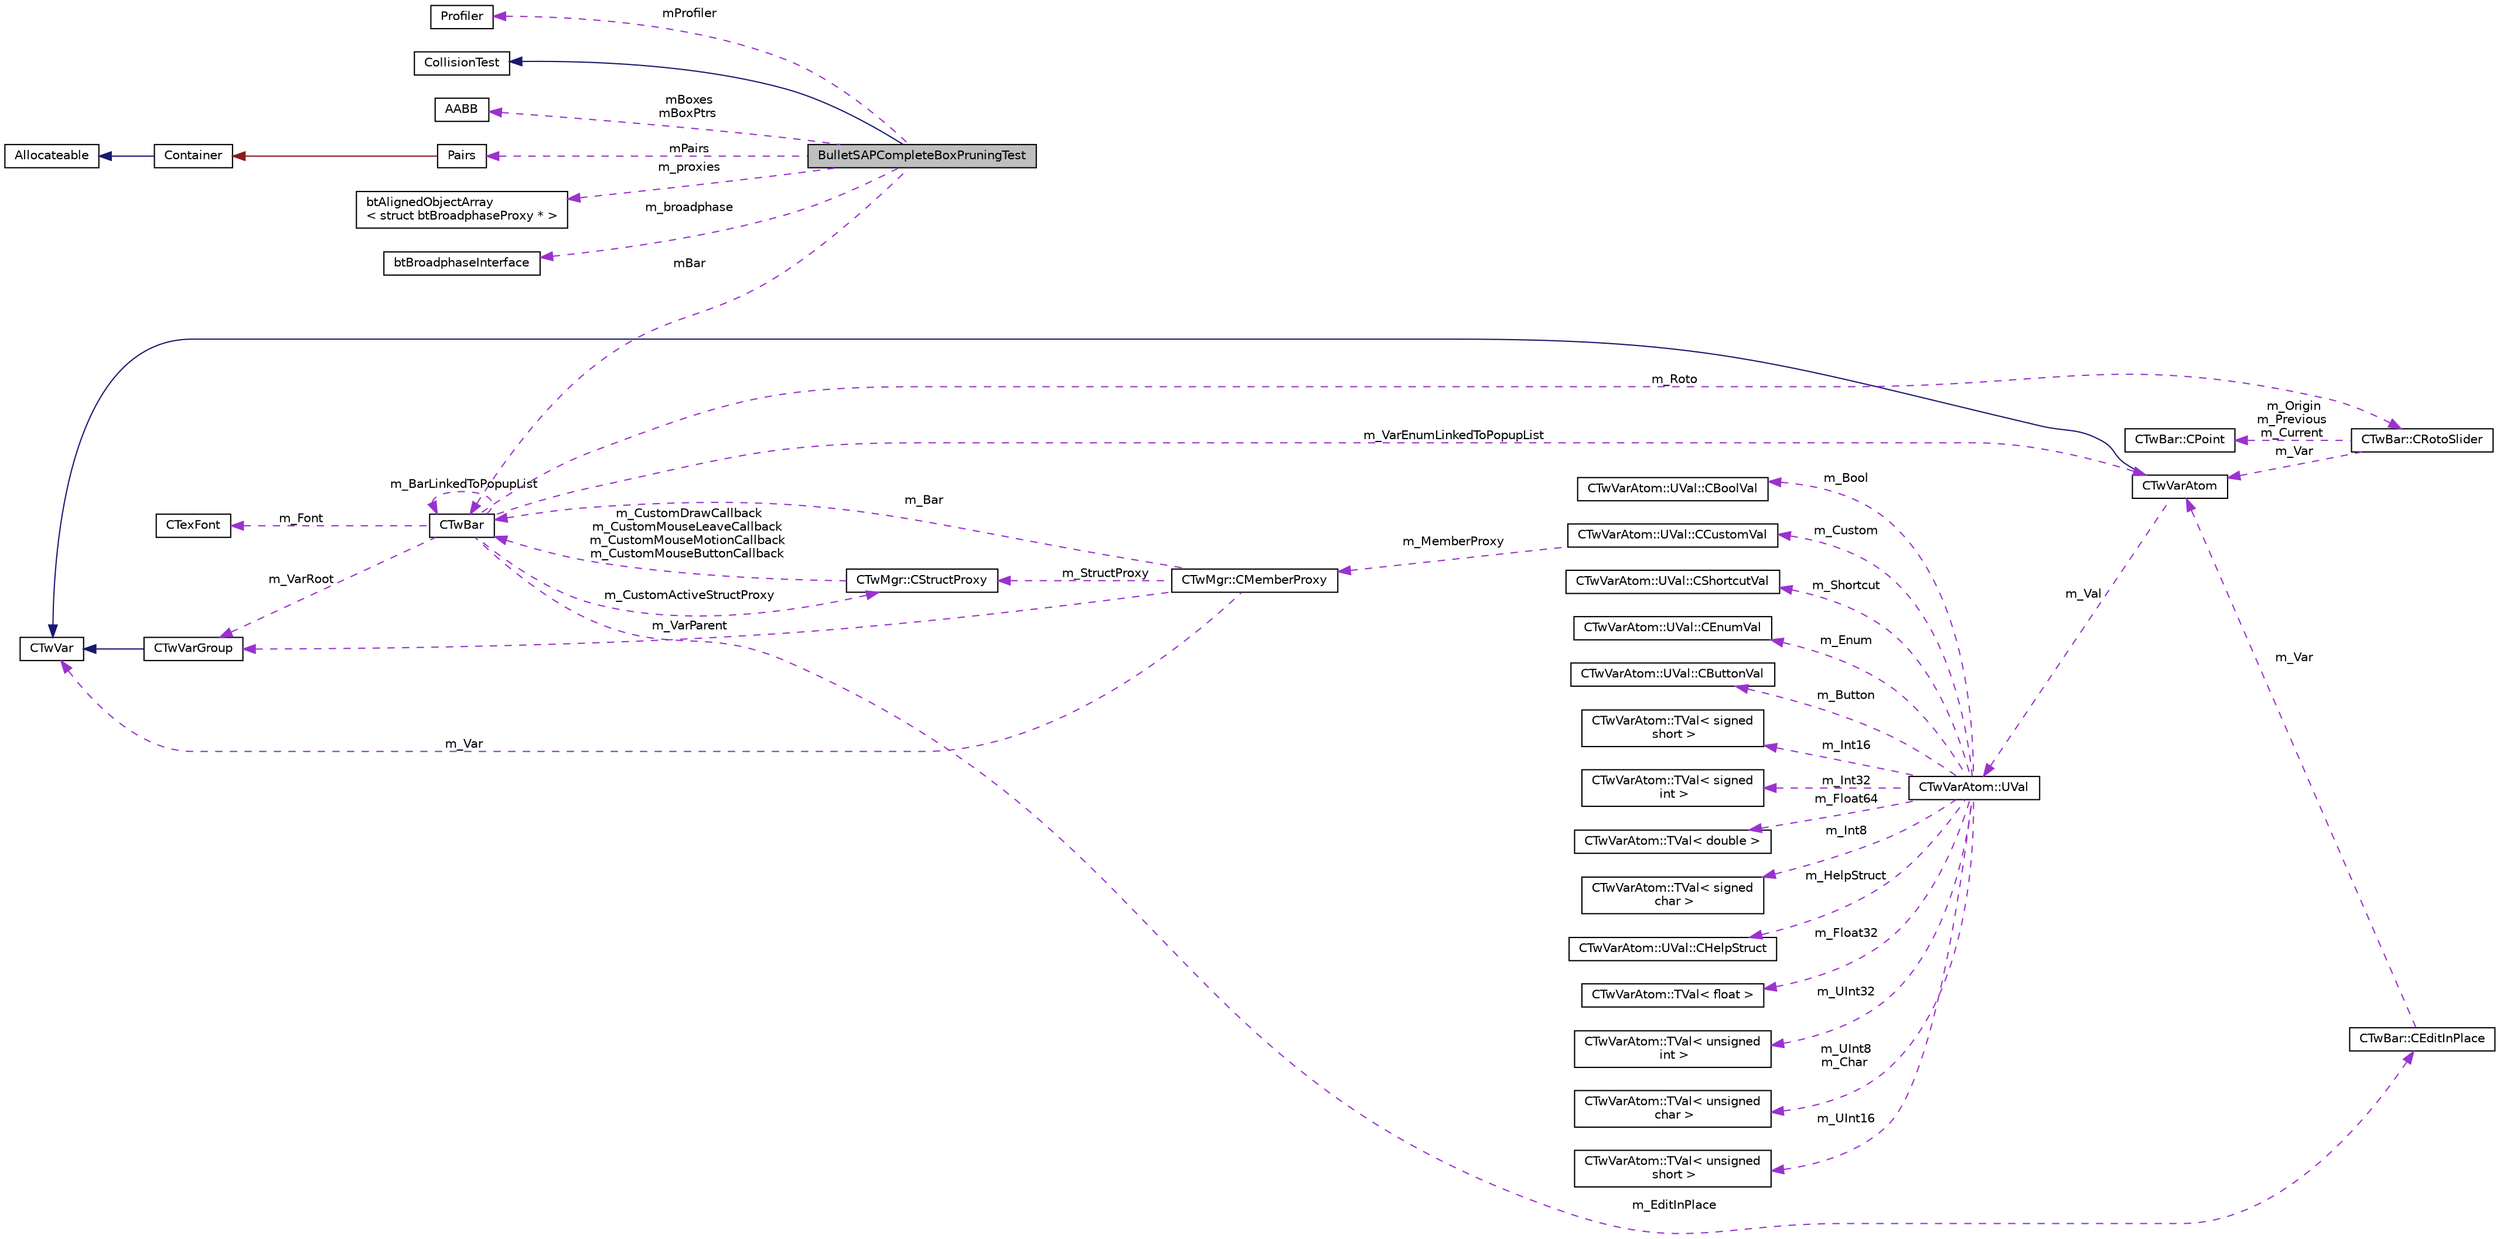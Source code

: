 digraph "BulletSAPCompleteBoxPruningTest"
{
  edge [fontname="Helvetica",fontsize="10",labelfontname="Helvetica",labelfontsize="10"];
  node [fontname="Helvetica",fontsize="10",shape=record];
  rankdir="LR";
  Node1 [label="BulletSAPCompleteBoxPruningTest",height=0.2,width=0.4,color="black", fillcolor="grey75", style="filled", fontcolor="black"];
  Node2 -> Node1 [dir="back",color="midnightblue",fontsize="10",style="solid",fontname="Helvetica"];
  Node2 [label="CollisionTest",height=0.2,width=0.4,color="black", fillcolor="white", style="filled",URL="$class_collision_test.html"];
  Node3 -> Node1 [dir="back",color="darkorchid3",fontsize="10",style="dashed",label=" mBoxes\nmBoxPtrs" ,fontname="Helvetica"];
  Node3 [label="AABB",height=0.2,width=0.4,color="black", fillcolor="white", style="filled",URL="$class_a_a_b_b.html"];
  Node4 -> Node1 [dir="back",color="darkorchid3",fontsize="10",style="dashed",label=" mPairs" ,fontname="Helvetica"];
  Node4 [label="Pairs",height=0.2,width=0.4,color="black", fillcolor="white", style="filled",URL="$class_pairs.html"];
  Node5 -> Node4 [dir="back",color="firebrick4",fontsize="10",style="solid",fontname="Helvetica"];
  Node5 [label="Container",height=0.2,width=0.4,color="black", fillcolor="white", style="filled",URL="$class_container.html"];
  Node6 -> Node5 [dir="back",color="midnightblue",fontsize="10",style="solid",fontname="Helvetica"];
  Node6 [label="Allocateable",height=0.2,width=0.4,color="black", fillcolor="white", style="filled",URL="$class_allocateable.html"];
  Node7 -> Node1 [dir="back",color="darkorchid3",fontsize="10",style="dashed",label=" m_proxies" ,fontname="Helvetica"];
  Node7 [label="btAlignedObjectArray\l\< struct btBroadphaseProxy * \>",height=0.2,width=0.4,color="black", fillcolor="white", style="filled",URL="$classbt_aligned_object_array.html"];
  Node8 -> Node1 [dir="back",color="darkorchid3",fontsize="10",style="dashed",label=" m_broadphase" ,fontname="Helvetica"];
  Node8 [label="btBroadphaseInterface",height=0.2,width=0.4,color="black", fillcolor="white", style="filled",URL="$classbt_broadphase_interface.html"];
  Node9 -> Node1 [dir="back",color="darkorchid3",fontsize="10",style="dashed",label=" mProfiler" ,fontname="Helvetica"];
  Node9 [label="Profiler",height=0.2,width=0.4,color="black", fillcolor="white", style="filled",URL="$class_profiler.html"];
  Node10 -> Node1 [dir="back",color="darkorchid3",fontsize="10",style="dashed",label=" mBar" ,fontname="Helvetica"];
  Node10 [label="CTwBar",height=0.2,width=0.4,color="black", fillcolor="white", style="filled",URL="$struct_c_tw_bar.html"];
  Node11 -> Node10 [dir="back",color="darkorchid3",fontsize="10",style="dashed",label=" m_VarRoot" ,fontname="Helvetica"];
  Node11 [label="CTwVarGroup",height=0.2,width=0.4,color="black", fillcolor="white", style="filled",URL="$struct_c_tw_var_group.html"];
  Node12 -> Node11 [dir="back",color="midnightblue",fontsize="10",style="solid",fontname="Helvetica"];
  Node12 [label="CTwVar",height=0.2,width=0.4,color="black", fillcolor="white", style="filled",URL="$struct_c_tw_var.html"];
  Node13 -> Node10 [dir="back",color="darkorchid3",fontsize="10",style="dashed",label=" m_CustomActiveStructProxy" ,fontname="Helvetica"];
  Node13 [label="CTwMgr::CStructProxy",height=0.2,width=0.4,color="black", fillcolor="white", style="filled",URL="$struct_c_tw_mgr_1_1_c_struct_proxy.html"];
  Node10 -> Node13 [dir="back",color="darkorchid3",fontsize="10",style="dashed",label=" m_CustomDrawCallback\nm_CustomMouseLeaveCallback\nm_CustomMouseMotionCallback\nm_CustomMouseButtonCallback" ,fontname="Helvetica"];
  Node14 -> Node10 [dir="back",color="darkorchid3",fontsize="10",style="dashed",label=" m_Font" ,fontname="Helvetica"];
  Node14 [label="CTexFont",height=0.2,width=0.4,color="black", fillcolor="white", style="filled",URL="$struct_c_tex_font.html"];
  Node15 -> Node10 [dir="back",color="darkorchid3",fontsize="10",style="dashed",label=" m_EditInPlace" ,fontname="Helvetica"];
  Node15 [label="CTwBar::CEditInPlace",height=0.2,width=0.4,color="black", fillcolor="white", style="filled",URL="$struct_c_tw_bar_1_1_c_edit_in_place.html"];
  Node16 -> Node15 [dir="back",color="darkorchid3",fontsize="10",style="dashed",label=" m_Var" ,fontname="Helvetica"];
  Node16 [label="CTwVarAtom",height=0.2,width=0.4,color="black", fillcolor="white", style="filled",URL="$struct_c_tw_var_atom.html"];
  Node12 -> Node16 [dir="back",color="midnightblue",fontsize="10",style="solid",fontname="Helvetica"];
  Node17 -> Node16 [dir="back",color="darkorchid3",fontsize="10",style="dashed",label=" m_Val" ,fontname="Helvetica"];
  Node17 [label="CTwVarAtom::UVal",height=0.2,width=0.4,color="black", fillcolor="white", style="filled",URL="$union_c_tw_var_atom_1_1_u_val.html"];
  Node18 -> Node17 [dir="back",color="darkorchid3",fontsize="10",style="dashed",label=" m_Int16" ,fontname="Helvetica"];
  Node18 [label="CTwVarAtom::TVal\< signed\l short \>",height=0.2,width=0.4,color="black", fillcolor="white", style="filled",URL="$struct_c_tw_var_atom_1_1_t_val.html"];
  Node19 -> Node17 [dir="back",color="darkorchid3",fontsize="10",style="dashed",label=" m_Int32" ,fontname="Helvetica"];
  Node19 [label="CTwVarAtom::TVal\< signed\l int \>",height=0.2,width=0.4,color="black", fillcolor="white", style="filled",URL="$struct_c_tw_var_atom_1_1_t_val.html"];
  Node20 -> Node17 [dir="back",color="darkorchid3",fontsize="10",style="dashed",label=" m_Float64" ,fontname="Helvetica"];
  Node20 [label="CTwVarAtom::TVal\< double \>",height=0.2,width=0.4,color="black", fillcolor="white", style="filled",URL="$struct_c_tw_var_atom_1_1_t_val.html"];
  Node21 -> Node17 [dir="back",color="darkorchid3",fontsize="10",style="dashed",label=" m_Int8" ,fontname="Helvetica"];
  Node21 [label="CTwVarAtom::TVal\< signed\l char \>",height=0.2,width=0.4,color="black", fillcolor="white", style="filled",URL="$struct_c_tw_var_atom_1_1_t_val.html"];
  Node22 -> Node17 [dir="back",color="darkorchid3",fontsize="10",style="dashed",label=" m_HelpStruct" ,fontname="Helvetica"];
  Node22 [label="CTwVarAtom::UVal::CHelpStruct",height=0.2,width=0.4,color="black", fillcolor="white", style="filled",URL="$struct_c_tw_var_atom_1_1_u_val_1_1_c_help_struct.html"];
  Node23 -> Node17 [dir="back",color="darkorchid3",fontsize="10",style="dashed",label=" m_Float32" ,fontname="Helvetica"];
  Node23 [label="CTwVarAtom::TVal\< float \>",height=0.2,width=0.4,color="black", fillcolor="white", style="filled",URL="$struct_c_tw_var_atom_1_1_t_val.html"];
  Node24 -> Node17 [dir="back",color="darkorchid3",fontsize="10",style="dashed",label=" m_UInt32" ,fontname="Helvetica"];
  Node24 [label="CTwVarAtom::TVal\< unsigned\l int \>",height=0.2,width=0.4,color="black", fillcolor="white", style="filled",URL="$struct_c_tw_var_atom_1_1_t_val.html"];
  Node25 -> Node17 [dir="back",color="darkorchid3",fontsize="10",style="dashed",label=" m_UInt8\nm_Char" ,fontname="Helvetica"];
  Node25 [label="CTwVarAtom::TVal\< unsigned\l char \>",height=0.2,width=0.4,color="black", fillcolor="white", style="filled",URL="$struct_c_tw_var_atom_1_1_t_val.html"];
  Node26 -> Node17 [dir="back",color="darkorchid3",fontsize="10",style="dashed",label=" m_UInt16" ,fontname="Helvetica"];
  Node26 [label="CTwVarAtom::TVal\< unsigned\l short \>",height=0.2,width=0.4,color="black", fillcolor="white", style="filled",URL="$struct_c_tw_var_atom_1_1_t_val.html"];
  Node27 -> Node17 [dir="back",color="darkorchid3",fontsize="10",style="dashed",label=" m_Custom" ,fontname="Helvetica"];
  Node27 [label="CTwVarAtom::UVal::CCustomVal",height=0.2,width=0.4,color="black", fillcolor="white", style="filled",URL="$struct_c_tw_var_atom_1_1_u_val_1_1_c_custom_val.html"];
  Node28 -> Node27 [dir="back",color="darkorchid3",fontsize="10",style="dashed",label=" m_MemberProxy" ,fontname="Helvetica"];
  Node28 [label="CTwMgr::CMemberProxy",height=0.2,width=0.4,color="black", fillcolor="white", style="filled",URL="$struct_c_tw_mgr_1_1_c_member_proxy.html"];
  Node11 -> Node28 [dir="back",color="darkorchid3",fontsize="10",style="dashed",label=" m_VarParent" ,fontname="Helvetica"];
  Node12 -> Node28 [dir="back",color="darkorchid3",fontsize="10",style="dashed",label=" m_Var" ,fontname="Helvetica"];
  Node13 -> Node28 [dir="back",color="darkorchid3",fontsize="10",style="dashed",label=" m_StructProxy" ,fontname="Helvetica"];
  Node10 -> Node28 [dir="back",color="darkorchid3",fontsize="10",style="dashed",label=" m_Bar" ,fontname="Helvetica"];
  Node29 -> Node17 [dir="back",color="darkorchid3",fontsize="10",style="dashed",label=" m_Bool" ,fontname="Helvetica"];
  Node29 [label="CTwVarAtom::UVal::CBoolVal",height=0.2,width=0.4,color="black", fillcolor="white", style="filled",URL="$struct_c_tw_var_atom_1_1_u_val_1_1_c_bool_val.html"];
  Node30 -> Node17 [dir="back",color="darkorchid3",fontsize="10",style="dashed",label=" m_Shortcut" ,fontname="Helvetica"];
  Node30 [label="CTwVarAtom::UVal::CShortcutVal",height=0.2,width=0.4,color="black", fillcolor="white", style="filled",URL="$struct_c_tw_var_atom_1_1_u_val_1_1_c_shortcut_val.html"];
  Node31 -> Node17 [dir="back",color="darkorchid3",fontsize="10",style="dashed",label=" m_Enum" ,fontname="Helvetica"];
  Node31 [label="CTwVarAtom::UVal::CEnumVal",height=0.2,width=0.4,color="black", fillcolor="white", style="filled",URL="$struct_c_tw_var_atom_1_1_u_val_1_1_c_enum_val.html"];
  Node32 -> Node17 [dir="back",color="darkorchid3",fontsize="10",style="dashed",label=" m_Button" ,fontname="Helvetica"];
  Node32 [label="CTwVarAtom::UVal::CButtonVal",height=0.2,width=0.4,color="black", fillcolor="white", style="filled",URL="$struct_c_tw_var_atom_1_1_u_val_1_1_c_button_val.html"];
  Node16 -> Node10 [dir="back",color="darkorchid3",fontsize="10",style="dashed",label=" m_VarEnumLinkedToPopupList" ,fontname="Helvetica"];
  Node33 -> Node10 [dir="back",color="darkorchid3",fontsize="10",style="dashed",label=" m_Roto" ,fontname="Helvetica"];
  Node33 [label="CTwBar::CRotoSlider",height=0.2,width=0.4,color="black", fillcolor="white", style="filled",URL="$struct_c_tw_bar_1_1_c_roto_slider.html"];
  Node34 -> Node33 [dir="back",color="darkorchid3",fontsize="10",style="dashed",label=" m_Origin\nm_Previous\nm_Current" ,fontname="Helvetica"];
  Node34 [label="CTwBar::CPoint",height=0.2,width=0.4,color="black", fillcolor="white", style="filled",URL="$struct_c_tw_bar_1_1_c_point.html"];
  Node16 -> Node33 [dir="back",color="darkorchid3",fontsize="10",style="dashed",label=" m_Var" ,fontname="Helvetica"];
  Node10 -> Node10 [dir="back",color="darkorchid3",fontsize="10",style="dashed",label=" m_BarLinkedToPopupList" ,fontname="Helvetica"];
}

